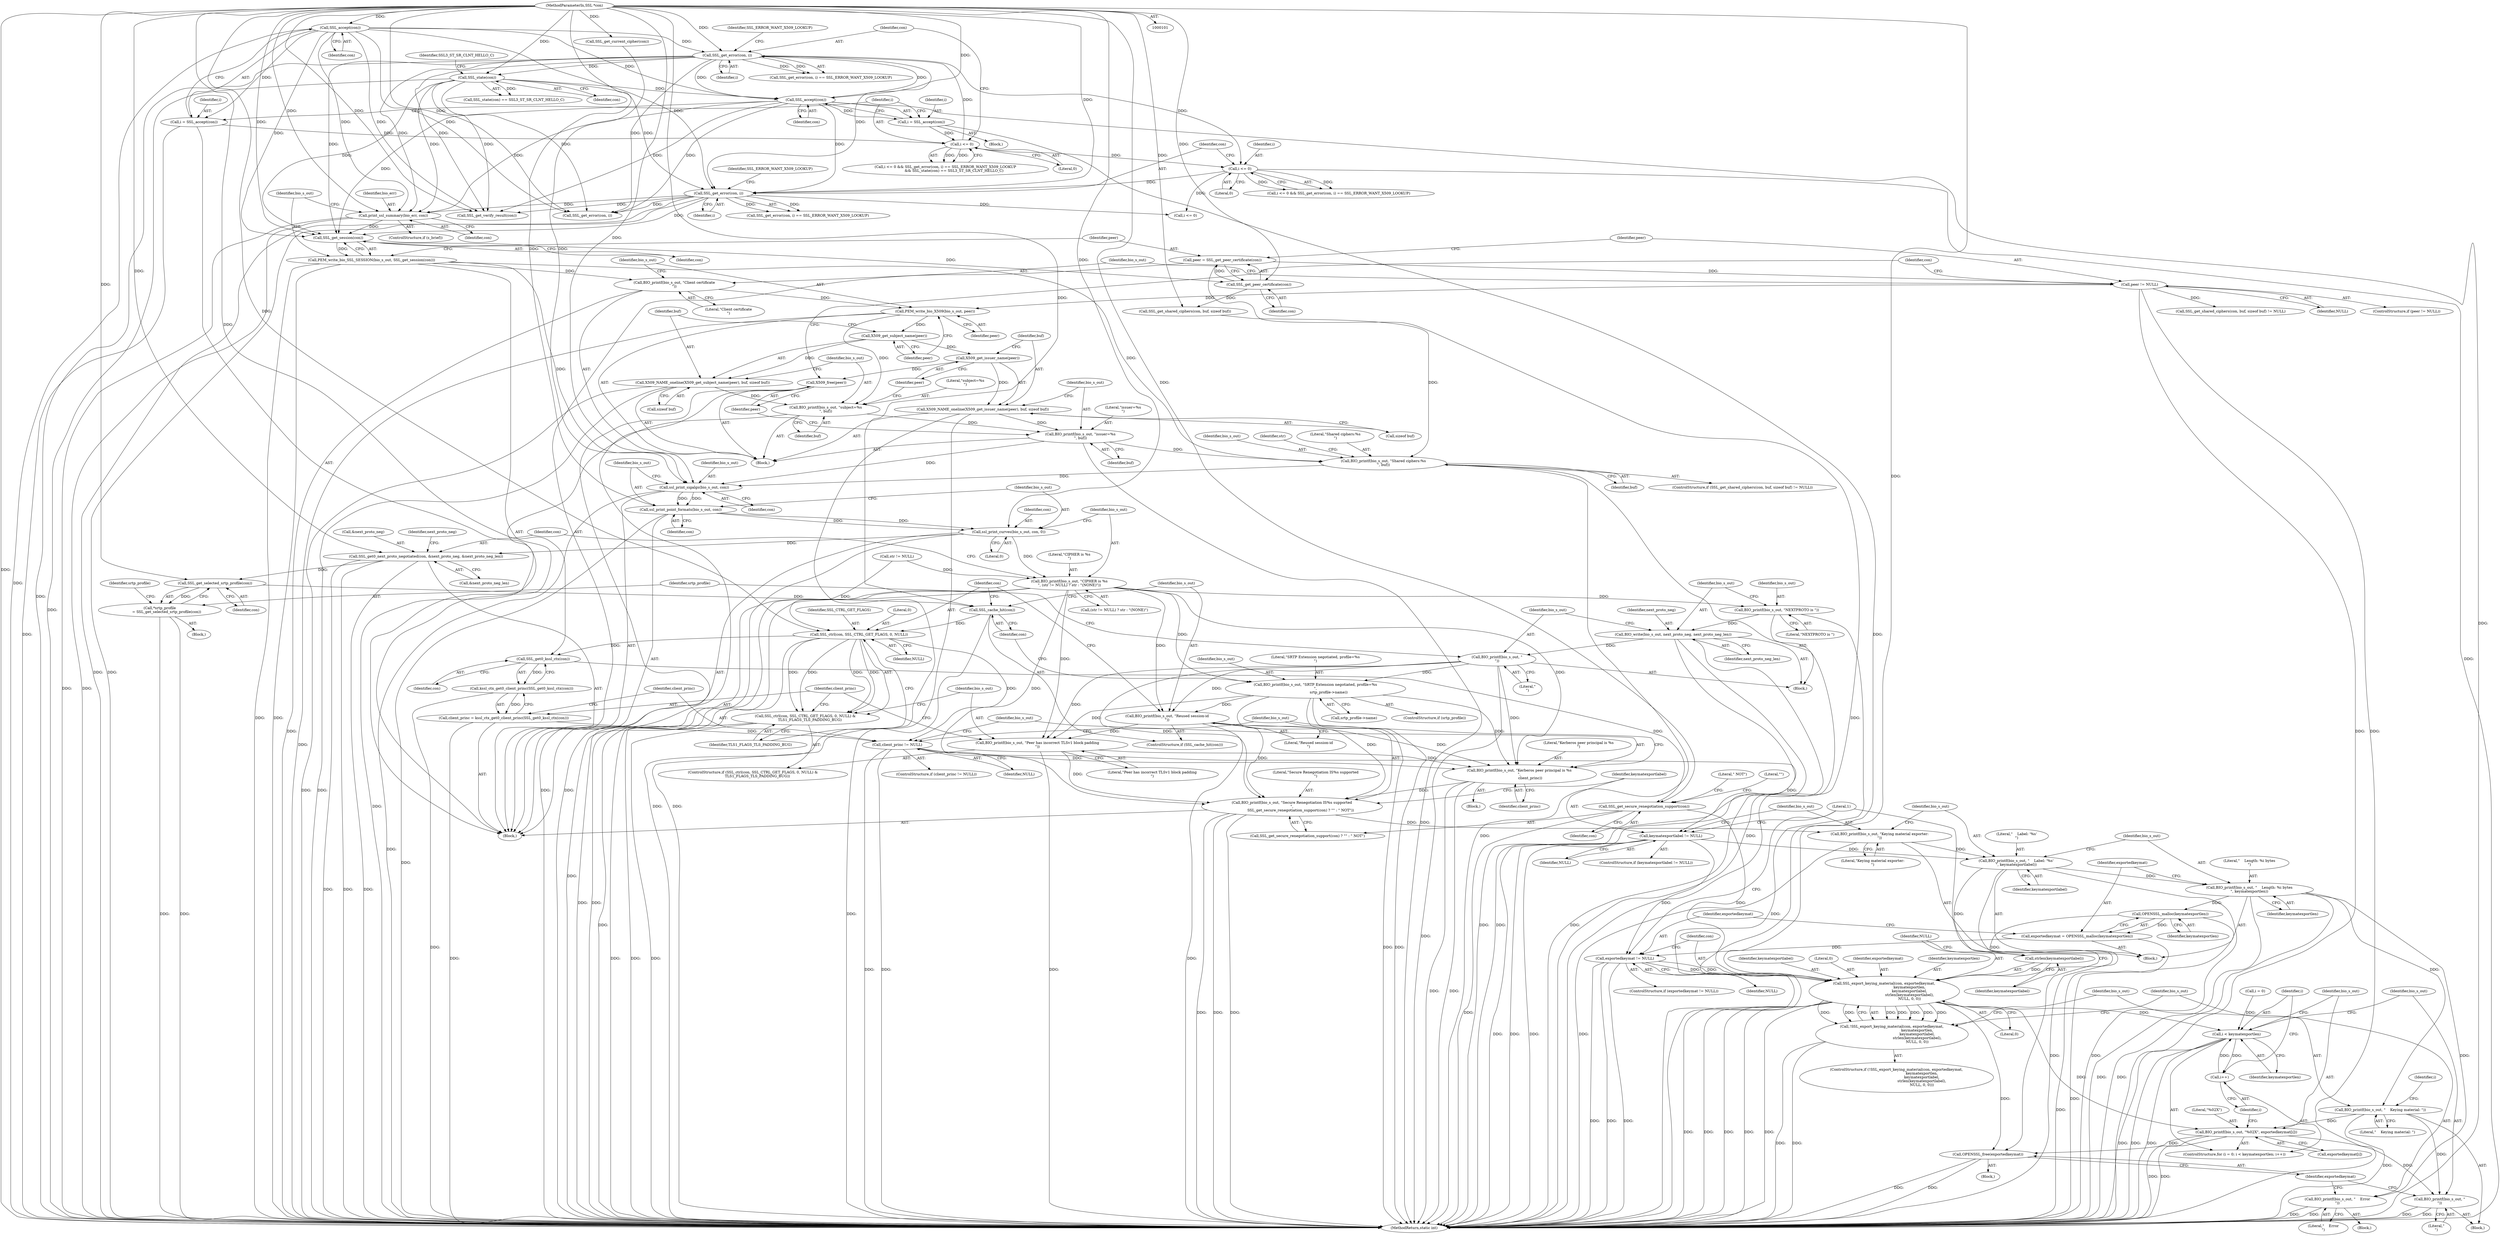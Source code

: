 digraph "0_openssl_259b664f950c2ba66fbf4b0fe5281327904ead21@API" {
"1000261" [label="(Call,PEM_write_bio_X509(bio_s_out, peer))"];
"1000258" [label="(Call,BIO_printf(bio_s_out, \"Client certificate\n\"))"];
"1000245" [label="(Call,PEM_write_bio_SSL_SESSION(bio_s_out, SSL_get_session(con)))"];
"1000247" [label="(Call,SSL_get_session(con))"];
"1000125" [label="(Call,SSL_get_error(con, i))"];
"1000139" [label="(Call,SSL_accept(con))"];
"1000115" [label="(Call,SSL_accept(con))"];
"1000102" [label="(MethodParameterIn,SSL *con)"];
"1000130" [label="(Call,SSL_state(con))"];
"1000120" [label="(Call,i <= 0)"];
"1000113" [label="(Call,i = SSL_accept(con))"];
"1000137" [label="(Call,i = SSL_accept(con))"];
"1000147" [label="(Call,SSL_get_error(con, i))"];
"1000143" [label="(Call,i <= 0)"];
"1000242" [label="(Call,print_ssl_summary(bio_err, con))"];
"1000254" [label="(Call,peer != NULL)"];
"1000249" [label="(Call,peer = SSL_get_peer_certificate(con))"];
"1000251" [label="(Call,SSL_get_peer_certificate(con))"];
"1000265" [label="(Call,X509_get_subject_name(peer))"];
"1000264" [label="(Call,X509_NAME_oneline(X509_get_subject_name(peer), buf, sizeof buf))"];
"1000270" [label="(Call,BIO_printf(bio_s_out, \"subject=%s\n\", buf))"];
"1000280" [label="(Call,BIO_printf(bio_s_out, \"issuer=%s\n\", buf))"];
"1000294" [label="(Call,BIO_printf(bio_s_out, \"Shared ciphers:%s\n\", buf))"];
"1000303" [label="(Call,ssl_print_sigalgs(bio_s_out, con))"];
"1000306" [label="(Call,ssl_print_point_formats(bio_s_out, con))"];
"1000309" [label="(Call,ssl_print_curves(bio_s_out, con, 0))"];
"1000313" [label="(Call,BIO_printf(bio_s_out, \"CIPHER is %s\n\", (str != NULL) ? str : \"(NONE)\"))"];
"1000331" [label="(Call,BIO_printf(bio_s_out, \"NEXTPROTO is \"))"];
"1000334" [label="(Call,BIO_write(bio_s_out, next_proto_neg, next_proto_neg_len))"];
"1000338" [label="(Call,BIO_printf(bio_s_out, \"\n\"))"];
"1000349" [label="(Call,BIO_printf(bio_s_out, \"SRTP Extension negotiated, profile=%s\n\",\n                       srtp_profile->name))"];
"1000358" [label="(Call,BIO_printf(bio_s_out, \"Reused session-id\n\"))"];
"1000369" [label="(Call,BIO_printf(bio_s_out, \"Peer has incorrect TLSv1 block padding\n\"))"];
"1000382" [label="(Call,BIO_printf(bio_s_out, \"Kerberos peer principal is %s\n\",\n                   client_princ))"];
"1000386" [label="(Call,BIO_printf(bio_s_out, \"Secure Renegotiation IS%s supported\n\",\n               SSL_get_secure_renegotiation_support(con) ? \"\" : \" NOT\"))"];
"1000399" [label="(Call,BIO_printf(bio_s_out, \"Keying material exporter:\n\"))"];
"1000402" [label="(Call,BIO_printf(bio_s_out, \"    Label: '%s'\n\", keymatexportlabel))"];
"1000406" [label="(Call,BIO_printf(bio_s_out, \"    Length: %i bytes\n\", keymatexportlen))"];
"1000412" [label="(Call,OPENSSL_malloc(keymatexportlen))"];
"1000410" [label="(Call,exportedkeymat = OPENSSL_malloc(keymatexportlen))"];
"1000415" [label="(Call,exportedkeymat != NULL)"];
"1000421" [label="(Call,SSL_export_keying_material(con, exportedkeymat,\n                                            keymatexportlen,\n                                            keymatexportlabel,\n                                            strlen(keymatexportlabel),\n                                            NULL, 0, 0))"];
"1000420" [label="(Call,!SSL_export_keying_material(con, exportedkeymat,\n                                            keymatexportlen,\n                                            keymatexportlabel,\n                                            strlen(keymatexportlabel),\n                                            NULL, 0, 0))"];
"1000444" [label="(Call,i < keymatexportlen)"];
"1000447" [label="(Call,i++)"];
"1000449" [label="(Call,BIO_printf(bio_s_out, \"%02X\", exportedkeymat[i]))"];
"1000455" [label="(Call,BIO_printf(bio_s_out, \"\n\"))"];
"1000458" [label="(Call,OPENSSL_free(exportedkeymat))"];
"1000432" [label="(Call,BIO_printf(bio_s_out, \"    Error\n\"))"];
"1000437" [label="(Call,BIO_printf(bio_s_out, \"    Keying material: \"))"];
"1000426" [label="(Call,strlen(keymatexportlabel))"];
"1000322" [label="(Call,SSL_get0_next_proto_negotiated(con, &next_proto_neg, &next_proto_neg_len))"];
"1000345" [label="(Call,SSL_get_selected_srtp_profile(con))"];
"1000343" [label="(Call,*srtp_profile\n            = SSL_get_selected_srtp_profile(con))"];
"1000356" [label="(Call,SSL_cache_hit(con))"];
"1000363" [label="(Call,SSL_ctrl(con, SSL_CTRL_GET_FLAGS, 0, NULL))"];
"1000362" [label="(Call,SSL_ctrl(con, SSL_CTRL_GET_FLAGS, 0, NULL) &\n        TLS1_FLAGS_TLS_PADDING_BUG)"];
"1000375" [label="(Call,SSL_get0_kssl_ctx(con))"];
"1000374" [label="(Call,kssl_ctx_get0_client_princ(SSL_get0_kssl_ctx(con)))"];
"1000372" [label="(Call,client_princ = kssl_ctx_get0_client_princ(SSL_get0_kssl_ctx(con)))"];
"1000378" [label="(Call,client_princ != NULL)"];
"1000395" [label="(Call,keymatexportlabel != NULL)"];
"1000390" [label="(Call,SSL_get_secure_renegotiation_support(con))"];
"1000275" [label="(Call,X509_get_issuer_name(peer))"];
"1000274" [label="(Call,X509_NAME_oneline(X509_get_issuer_name(peer), buf, sizeof buf))"];
"1000284" [label="(Call,X509_free(peer))"];
"1000281" [label="(Identifier,bio_s_out)"];
"1000458" [label="(Call,OPENSSL_free(exportedkeymat))"];
"1000410" [label="(Call,exportedkeymat = OPENSSL_malloc(keymatexportlen))"];
"1000273" [label="(Identifier,buf)"];
"1000312" [label="(Literal,0)"];
"1000461" [label="(Literal,1)"];
"1000240" [label="(ControlStructure,if (s_brief))"];
"1000116" [label="(Identifier,con)"];
"1000364" [label="(Identifier,con)"];
"1000421" [label="(Call,SSL_export_keying_material(con, exportedkeymat,\n                                            keymatexportlen,\n                                            keymatexportlabel,\n                                            strlen(keymatexportlabel),\n                                            NULL, 0, 0))"];
"1000393" [label="(Literal,\" NOT\")"];
"1000303" [label="(Call,ssl_print_sigalgs(bio_s_out, con))"];
"1000373" [label="(Identifier,client_princ)"];
"1000439" [label="(Literal,\"    Keying material: \")"];
"1000266" [label="(Identifier,peer)"];
"1000381" [label="(Block,)"];
"1000262" [label="(Identifier,bio_s_out)"];
"1000371" [label="(Literal,\"Peer has incorrect TLSv1 block padding\n\")"];
"1000425" [label="(Identifier,keymatexportlabel)"];
"1000347" [label="(ControlStructure,if (srtp_profile))"];
"1000310" [label="(Identifier,bio_s_out)"];
"1000125" [label="(Call,SSL_get_error(con, i))"];
"1000285" [label="(Identifier,peer)"];
"1000369" [label="(Call,BIO_printf(bio_s_out, \"Peer has incorrect TLSv1 block padding\n\"))"];
"1000446" [label="(Identifier,keymatexportlen)"];
"1000445" [label="(Identifier,i)"];
"1000426" [label="(Call,strlen(keymatexportlabel))"];
"1000257" [label="(Block,)"];
"1000341" [label="(Block,)"];
"1000432" [label="(Call,BIO_printf(bio_s_out, \"    Error\n\"))"];
"1000270" [label="(Call,BIO_printf(bio_s_out, \"subject=%s\n\", buf))"];
"1000119" [label="(Call,i <= 0 && SSL_get_error(con, i) == SSL_ERROR_WANT_X509_LOOKUP\n               && SSL_state(con) == SSL3_ST_SR_CLNT_HELLO_C)"];
"1000309" [label="(Call,ssl_print_curves(bio_s_out, con, 0))"];
"1000133" [label="(Block,)"];
"1000440" [label="(ControlStructure,for (i = 0; i < keymatexportlen; i++))"];
"1000140" [label="(Identifier,con)"];
"1000128" [label="(Identifier,SSL_ERROR_WANT_X509_LOOKUP)"];
"1000363" [label="(Call,SSL_ctrl(con, SSL_CTRL_GET_FLAGS, 0, NULL))"];
"1000350" [label="(Identifier,bio_s_out)"];
"1000287" [label="(Call,SSL_get_shared_ciphers(con, buf, sizeof buf) != NULL)"];
"1000271" [label="(Identifier,bio_s_out)"];
"1000311" [label="(Identifier,con)"];
"1000256" [label="(Identifier,NULL)"];
"1000143" [label="(Call,i <= 0)"];
"1000407" [label="(Identifier,bio_s_out)"];
"1000413" [label="(Identifier,keymatexportlen)"];
"1000250" [label="(Identifier,peer)"];
"1000406" [label="(Call,BIO_printf(bio_s_out, \"    Length: %i bytes\n\", keymatexportlen))"];
"1000431" [label="(Block,)"];
"1000280" [label="(Call,BIO_printf(bio_s_out, \"issuer=%s\n\", buf))"];
"1000352" [label="(Call,srtp_profile->name)"];
"1000391" [label="(Identifier,con)"];
"1000132" [label="(Identifier,SSL3_ST_SR_CLNT_HELLO_C)"];
"1000356" [label="(Call,SSL_cache_hit(con))"];
"1000304" [label="(Identifier,bio_s_out)"];
"1000314" [label="(Identifier,bio_s_out)"];
"1000355" [label="(ControlStructure,if (SSL_cache_hit(con)))"];
"1000374" [label="(Call,kssl_ctx_get0_client_princ(SSL_get0_kssl_ctx(con)))"];
"1000131" [label="(Identifier,con)"];
"1000372" [label="(Call,client_princ = kssl_ctx_get0_client_princ(SSL_get0_kssl_ctx(con)))"];
"1000258" [label="(Call,BIO_printf(bio_s_out, \"Client certificate\n\"))"];
"1000390" [label="(Call,SSL_get_secure_renegotiation_support(con))"];
"1000375" [label="(Call,SSL_get0_kssl_ctx(con))"];
"1000368" [label="(Identifier,TLS1_FLAGS_TLS_PADDING_BUG)"];
"1000448" [label="(Identifier,i)"];
"1000412" [label="(Call,OPENSSL_malloc(keymatexportlen))"];
"1000282" [label="(Literal,\"issuer=%s\n\")"];
"1000457" [label="(Literal,\"\n\")"];
"1000127" [label="(Identifier,i)"];
"1000263" [label="(Identifier,peer)"];
"1000331" [label="(Call,BIO_printf(bio_s_out, \"NEXTPROTO is \"))"];
"1000323" [label="(Identifier,con)"];
"1000415" [label="(Call,exportedkeymat != NULL)"];
"1000377" [label="(ControlStructure,if (client_princ != NULL))"];
"1000121" [label="(Identifier,i)"];
"1000388" [label="(Literal,\"Secure Renegotiation IS%s supported\n\")"];
"1000255" [label="(Identifier,peer)"];
"1000335" [label="(Identifier,bio_s_out)"];
"1000404" [label="(Literal,\"    Label: '%s'\n\")"];
"1000333" [label="(Literal,\"NEXTPROTO is \")"];
"1000459" [label="(Identifier,exportedkeymat)"];
"1000359" [label="(Identifier,bio_s_out)"];
"1000286" [label="(ControlStructure,if (SSL_get_shared_ciphers(con, buf, sizeof buf) != NULL))"];
"1000419" [label="(ControlStructure,if (!SSL_export_keying_material(con, exportedkeymat,\n                                            keymatexportlen,\n                                            keymatexportlabel,\n                                            strlen(keymatexportlabel),\n                                            NULL, 0, 0)))"];
"1000382" [label="(Call,BIO_printf(bio_s_out, \"Kerberos peer principal is %s\n\",\n                   client_princ))"];
"1000450" [label="(Identifier,bio_s_out)"];
"1000343" [label="(Call,*srtp_profile\n            = SSL_get_selected_srtp_profile(con))"];
"1000246" [label="(Identifier,bio_s_out)"];
"1000113" [label="(Call,i = SSL_accept(con))"];
"1000316" [label="(Call,(str != NULL) ? str : \"(NONE)\")"];
"1000324" [label="(Call,&next_proto_neg)"];
"1000289" [label="(Identifier,con)"];
"1000384" [label="(Literal,\"Kerberos peer principal is %s\n\")"];
"1000387" [label="(Identifier,bio_s_out)"];
"1000348" [label="(Identifier,srtp_profile)"];
"1000380" [label="(Identifier,NULL)"];
"1000397" [label="(Identifier,NULL)"];
"1000322" [label="(Call,SSL_get0_next_proto_negotiated(con, &next_proto_neg, &next_proto_neg_len))"];
"1000249" [label="(Call,peer = SSL_get_peer_certificate(con))"];
"1000137" [label="(Call,i = SSL_accept(con))"];
"1000274" [label="(Call,X509_NAME_oneline(X509_get_issuer_name(peer), buf, sizeof buf))"];
"1000370" [label="(Identifier,bio_s_out)"];
"1000276" [label="(Identifier,peer)"];
"1000429" [label="(Literal,0)"];
"1000294" [label="(Call,BIO_printf(bio_s_out, \"Shared ciphers:%s\n\", buf))"];
"1000277" [label="(Identifier,buf)"];
"1000308" [label="(Identifier,con)"];
"1000267" [label="(Identifier,buf)"];
"1000361" [label="(ControlStructure,if (SSL_ctrl(con, SSL_CTRL_GET_FLAGS, 0, NULL) &\n        TLS1_FLAGS_TLS_PADDING_BUG))"];
"1000395" [label="(Call,keymatexportlabel != NULL)"];
"1000366" [label="(Literal,0)"];
"1000417" [label="(Identifier,NULL)"];
"1000455" [label="(Call,BIO_printf(bio_s_out, \"\n\"))"];
"1000394" [label="(ControlStructure,if (keymatexportlabel != NULL))"];
"1000243" [label="(Identifier,bio_err)"];
"1000288" [label="(Call,SSL_get_shared_ciphers(con, buf, sizeof buf))"];
"1000437" [label="(Call,BIO_printf(bio_s_out, \"    Keying material: \"))"];
"1000147" [label="(Call,SSL_get_error(con, i))"];
"1000317" [label="(Call,str != NULL)"];
"1000284" [label="(Call,X509_free(peer))"];
"1000149" [label="(Identifier,i)"];
"1000242" [label="(Call,print_ssl_summary(bio_err, con))"];
"1000399" [label="(Call,BIO_printf(bio_s_out, \"Keying material exporter:\n\"))"];
"1000244" [label="(Identifier,con)"];
"1000306" [label="(Call,ssl_print_point_formats(bio_s_out, con))"];
"1000401" [label="(Literal,\"Keying material exporter:\n\")"];
"1000402" [label="(Call,BIO_printf(bio_s_out, \"    Label: '%s'\n\", keymatexportlabel))"];
"1000430" [label="(Literal,0)"];
"1000349" [label="(Call,BIO_printf(bio_s_out, \"SRTP Extension negotiated, profile=%s\n\",\n                       srtp_profile->name))"];
"1000452" [label="(Call,exportedkeymat[i])"];
"1000423" [label="(Identifier,exportedkeymat)"];
"1000411" [label="(Identifier,exportedkeymat)"];
"1000444" [label="(Call,i < keymatexportlen)"];
"1000248" [label="(Identifier,con)"];
"1000254" [label="(Call,peer != NULL)"];
"1000398" [label="(Block,)"];
"1000301" [label="(Call,SSL_get_current_cipher(con))"];
"1000400" [label="(Identifier,bio_s_out)"];
"1000144" [label="(Identifier,i)"];
"1000129" [label="(Call,SSL_state(con) == SSL3_ST_SR_CLNT_HELLO_C)"];
"1000449" [label="(Call,BIO_printf(bio_s_out, \"%02X\", exportedkeymat[i]))"];
"1000114" [label="(Identifier,i)"];
"1000416" [label="(Identifier,exportedkeymat)"];
"1000346" [label="(Identifier,con)"];
"1000124" [label="(Call,SSL_get_error(con, i) == SSL_ERROR_WANT_X509_LOOKUP)"];
"1000138" [label="(Identifier,i)"];
"1000272" [label="(Literal,\"subject=%s\n\")"];
"1000142" [label="(Call,i <= 0 && SSL_get_error(con, i) == SSL_ERROR_WANT_X509_LOOKUP)"];
"1000261" [label="(Call,PEM_write_bio_X509(bio_s_out, peer))"];
"1000340" [label="(Literal,\"\n\")"];
"1000295" [label="(Identifier,bio_s_out)"];
"1000379" [label="(Identifier,client_princ)"];
"1000329" [label="(Identifier,next_proto_neg)"];
"1000251" [label="(Call,SSL_get_peer_certificate(con))"];
"1000451" [label="(Literal,\"%02X\")"];
"1000360" [label="(Literal,\"Reused session-id\n\")"];
"1000115" [label="(Call,SSL_accept(con))"];
"1000447" [label="(Call,i++)"];
"1000330" [label="(Block,)"];
"1000408" [label="(Literal,\"    Length: %i bytes\n\")"];
"1000299" [label="(Identifier,str)"];
"1000283" [label="(Identifier,buf)"];
"1000264" [label="(Call,X509_NAME_oneline(X509_get_subject_name(peer), buf, sizeof buf))"];
"1000278" [label="(Call,sizeof buf)"];
"1000120" [label="(Call,i <= 0)"];
"1000396" [label="(Identifier,keymatexportlabel)"];
"1000139" [label="(Call,SSL_accept(con))"];
"1000122" [label="(Literal,0)"];
"1000150" [label="(Identifier,SSL_ERROR_WANT_X509_LOOKUP)"];
"1000253" [label="(ControlStructure,if (peer != NULL))"];
"1000305" [label="(Identifier,con)"];
"1000365" [label="(Identifier,SSL_CTRL_GET_FLAGS)"];
"1000268" [label="(Call,sizeof buf)"];
"1000145" [label="(Literal,0)"];
"1000296" [label="(Literal,\"Shared ciphers:%s\n\")"];
"1000265" [label="(Call,X509_get_subject_name(peer))"];
"1000307" [label="(Identifier,bio_s_out)"];
"1000357" [label="(Identifier,con)"];
"1000245" [label="(Call,PEM_write_bio_SSL_SESSION(bio_s_out, SSL_get_session(con)))"];
"1000103" [label="(Block,)"];
"1000433" [label="(Identifier,bio_s_out)"];
"1000313" [label="(Call,BIO_printf(bio_s_out, \"CIPHER is %s\n\", (str != NULL) ? str : \"(NONE)\"))"];
"1000383" [label="(Identifier,bio_s_out)"];
"1000442" [label="(Identifier,i)"];
"1000358" [label="(Call,BIO_printf(bio_s_out, \"Reused session-id\n\"))"];
"1000414" [label="(ControlStructure,if (exportedkeymat != NULL))"];
"1000337" [label="(Identifier,next_proto_neg_len)"];
"1000334" [label="(Call,BIO_write(bio_s_out, next_proto_neg, next_proto_neg_len))"];
"1000326" [label="(Call,&next_proto_neg_len)"];
"1000438" [label="(Identifier,bio_s_out)"];
"1000441" [label="(Call,i = 0)"];
"1000385" [label="(Identifier,client_princ)"];
"1000252" [label="(Identifier,con)"];
"1000148" [label="(Identifier,con)"];
"1000422" [label="(Identifier,con)"];
"1000126" [label="(Identifier,con)"];
"1000378" [label="(Call,client_princ != NULL)"];
"1000367" [label="(Identifier,NULL)"];
"1000427" [label="(Identifier,keymatexportlabel)"];
"1000345" [label="(Call,SSL_get_selected_srtp_profile(con))"];
"1000434" [label="(Literal,\"    Error\n\")"];
"1000344" [label="(Identifier,srtp_profile)"];
"1000403" [label="(Identifier,bio_s_out)"];
"1000420" [label="(Call,!SSL_export_keying_material(con, exportedkeymat,\n                                            keymatexportlen,\n                                            keymatexportlabel,\n                                            strlen(keymatexportlabel),\n                                            NULL, 0, 0))"];
"1000315" [label="(Literal,\"CIPHER is %s\n\")"];
"1000456" [label="(Identifier,bio_s_out)"];
"1000102" [label="(MethodParameterIn,SSL *con)"];
"1000336" [label="(Identifier,next_proto_neg)"];
"1000418" [label="(Block,)"];
"1000462" [label="(MethodReturn,static int)"];
"1000409" [label="(Identifier,keymatexportlen)"];
"1000275" [label="(Call,X509_get_issuer_name(peer))"];
"1000405" [label="(Identifier,keymatexportlabel)"];
"1000247" [label="(Call,SSL_get_session(con))"];
"1000259" [label="(Identifier,bio_s_out)"];
"1000386" [label="(Call,BIO_printf(bio_s_out, \"Secure Renegotiation IS%s supported\n\",\n               SSL_get_secure_renegotiation_support(con) ? \"\" : \" NOT\"))"];
"1000362" [label="(Call,SSL_ctrl(con, SSL_CTRL_GET_FLAGS, 0, NULL) &\n        TLS1_FLAGS_TLS_PADDING_BUG)"];
"1000428" [label="(Identifier,NULL)"];
"1000224" [label="(Call,SSL_get_verify_result(con))"];
"1000332" [label="(Identifier,bio_s_out)"];
"1000392" [label="(Literal,\"\")"];
"1000297" [label="(Identifier,buf)"];
"1000179" [label="(Call,SSL_get_error(con, i))"];
"1000436" [label="(Block,)"];
"1000424" [label="(Identifier,keymatexportlen)"];
"1000339" [label="(Identifier,bio_s_out)"];
"1000130" [label="(Call,SSL_state(con))"];
"1000175" [label="(Call,i <= 0)"];
"1000146" [label="(Call,SSL_get_error(con, i) == SSL_ERROR_WANT_X509_LOOKUP)"];
"1000338" [label="(Call,BIO_printf(bio_s_out, \"\n\"))"];
"1000260" [label="(Literal,\"Client certificate\n\")"];
"1000389" [label="(Call,SSL_get_secure_renegotiation_support(con) ? \"\" : \" NOT\")"];
"1000376" [label="(Identifier,con)"];
"1000351" [label="(Literal,\"SRTP Extension negotiated, profile=%s\n\")"];
"1000261" -> "1000257"  [label="AST: "];
"1000261" -> "1000263"  [label="CFG: "];
"1000262" -> "1000261"  [label="AST: "];
"1000263" -> "1000261"  [label="AST: "];
"1000266" -> "1000261"  [label="CFG: "];
"1000261" -> "1000462"  [label="DDG: "];
"1000258" -> "1000261"  [label="DDG: "];
"1000254" -> "1000261"  [label="DDG: "];
"1000261" -> "1000265"  [label="DDG: "];
"1000261" -> "1000270"  [label="DDG: "];
"1000258" -> "1000257"  [label="AST: "];
"1000258" -> "1000260"  [label="CFG: "];
"1000259" -> "1000258"  [label="AST: "];
"1000260" -> "1000258"  [label="AST: "];
"1000262" -> "1000258"  [label="CFG: "];
"1000258" -> "1000462"  [label="DDG: "];
"1000245" -> "1000258"  [label="DDG: "];
"1000245" -> "1000103"  [label="AST: "];
"1000245" -> "1000247"  [label="CFG: "];
"1000246" -> "1000245"  [label="AST: "];
"1000247" -> "1000245"  [label="AST: "];
"1000250" -> "1000245"  [label="CFG: "];
"1000245" -> "1000462"  [label="DDG: "];
"1000245" -> "1000462"  [label="DDG: "];
"1000247" -> "1000245"  [label="DDG: "];
"1000245" -> "1000294"  [label="DDG: "];
"1000245" -> "1000303"  [label="DDG: "];
"1000247" -> "1000248"  [label="CFG: "];
"1000248" -> "1000247"  [label="AST: "];
"1000125" -> "1000247"  [label="DDG: "];
"1000139" -> "1000247"  [label="DDG: "];
"1000147" -> "1000247"  [label="DDG: "];
"1000242" -> "1000247"  [label="DDG: "];
"1000115" -> "1000247"  [label="DDG: "];
"1000130" -> "1000247"  [label="DDG: "];
"1000102" -> "1000247"  [label="DDG: "];
"1000247" -> "1000251"  [label="DDG: "];
"1000125" -> "1000124"  [label="AST: "];
"1000125" -> "1000127"  [label="CFG: "];
"1000126" -> "1000125"  [label="AST: "];
"1000127" -> "1000125"  [label="AST: "];
"1000128" -> "1000125"  [label="CFG: "];
"1000125" -> "1000462"  [label="DDG: "];
"1000125" -> "1000124"  [label="DDG: "];
"1000125" -> "1000124"  [label="DDG: "];
"1000139" -> "1000125"  [label="DDG: "];
"1000115" -> "1000125"  [label="DDG: "];
"1000102" -> "1000125"  [label="DDG: "];
"1000120" -> "1000125"  [label="DDG: "];
"1000125" -> "1000130"  [label="DDG: "];
"1000125" -> "1000139"  [label="DDG: "];
"1000125" -> "1000143"  [label="DDG: "];
"1000125" -> "1000147"  [label="DDG: "];
"1000125" -> "1000179"  [label="DDG: "];
"1000125" -> "1000224"  [label="DDG: "];
"1000125" -> "1000242"  [label="DDG: "];
"1000139" -> "1000137"  [label="AST: "];
"1000139" -> "1000140"  [label="CFG: "];
"1000140" -> "1000139"  [label="AST: "];
"1000137" -> "1000139"  [label="CFG: "];
"1000139" -> "1000462"  [label="DDG: "];
"1000139" -> "1000137"  [label="DDG: "];
"1000115" -> "1000139"  [label="DDG: "];
"1000130" -> "1000139"  [label="DDG: "];
"1000102" -> "1000139"  [label="DDG: "];
"1000139" -> "1000147"  [label="DDG: "];
"1000139" -> "1000179"  [label="DDG: "];
"1000139" -> "1000224"  [label="DDG: "];
"1000139" -> "1000242"  [label="DDG: "];
"1000115" -> "1000113"  [label="AST: "];
"1000115" -> "1000116"  [label="CFG: "];
"1000116" -> "1000115"  [label="AST: "];
"1000113" -> "1000115"  [label="CFG: "];
"1000115" -> "1000462"  [label="DDG: "];
"1000115" -> "1000113"  [label="DDG: "];
"1000102" -> "1000115"  [label="DDG: "];
"1000115" -> "1000147"  [label="DDG: "];
"1000115" -> "1000179"  [label="DDG: "];
"1000115" -> "1000224"  [label="DDG: "];
"1000115" -> "1000242"  [label="DDG: "];
"1000102" -> "1000101"  [label="AST: "];
"1000102" -> "1000462"  [label="DDG: "];
"1000102" -> "1000130"  [label="DDG: "];
"1000102" -> "1000147"  [label="DDG: "];
"1000102" -> "1000179"  [label="DDG: "];
"1000102" -> "1000224"  [label="DDG: "];
"1000102" -> "1000242"  [label="DDG: "];
"1000102" -> "1000251"  [label="DDG: "];
"1000102" -> "1000288"  [label="DDG: "];
"1000102" -> "1000301"  [label="DDG: "];
"1000102" -> "1000303"  [label="DDG: "];
"1000102" -> "1000306"  [label="DDG: "];
"1000102" -> "1000309"  [label="DDG: "];
"1000102" -> "1000322"  [label="DDG: "];
"1000102" -> "1000345"  [label="DDG: "];
"1000102" -> "1000356"  [label="DDG: "];
"1000102" -> "1000363"  [label="DDG: "];
"1000102" -> "1000375"  [label="DDG: "];
"1000102" -> "1000390"  [label="DDG: "];
"1000102" -> "1000421"  [label="DDG: "];
"1000130" -> "1000129"  [label="AST: "];
"1000130" -> "1000131"  [label="CFG: "];
"1000131" -> "1000130"  [label="AST: "];
"1000132" -> "1000130"  [label="CFG: "];
"1000130" -> "1000462"  [label="DDG: "];
"1000130" -> "1000129"  [label="DDG: "];
"1000130" -> "1000147"  [label="DDG: "];
"1000130" -> "1000179"  [label="DDG: "];
"1000130" -> "1000224"  [label="DDG: "];
"1000130" -> "1000242"  [label="DDG: "];
"1000120" -> "1000119"  [label="AST: "];
"1000120" -> "1000122"  [label="CFG: "];
"1000121" -> "1000120"  [label="AST: "];
"1000122" -> "1000120"  [label="AST: "];
"1000126" -> "1000120"  [label="CFG: "];
"1000119" -> "1000120"  [label="CFG: "];
"1000120" -> "1000119"  [label="DDG: "];
"1000120" -> "1000119"  [label="DDG: "];
"1000113" -> "1000120"  [label="DDG: "];
"1000137" -> "1000120"  [label="DDG: "];
"1000120" -> "1000143"  [label="DDG: "];
"1000113" -> "1000103"  [label="AST: "];
"1000114" -> "1000113"  [label="AST: "];
"1000121" -> "1000113"  [label="CFG: "];
"1000113" -> "1000462"  [label="DDG: "];
"1000137" -> "1000133"  [label="AST: "];
"1000138" -> "1000137"  [label="AST: "];
"1000121" -> "1000137"  [label="CFG: "];
"1000137" -> "1000462"  [label="DDG: "];
"1000147" -> "1000146"  [label="AST: "];
"1000147" -> "1000149"  [label="CFG: "];
"1000148" -> "1000147"  [label="AST: "];
"1000149" -> "1000147"  [label="AST: "];
"1000150" -> "1000147"  [label="CFG: "];
"1000147" -> "1000462"  [label="DDG: "];
"1000147" -> "1000462"  [label="DDG: "];
"1000147" -> "1000146"  [label="DDG: "];
"1000147" -> "1000146"  [label="DDG: "];
"1000143" -> "1000147"  [label="DDG: "];
"1000147" -> "1000175"  [label="DDG: "];
"1000147" -> "1000179"  [label="DDG: "];
"1000147" -> "1000224"  [label="DDG: "];
"1000147" -> "1000242"  [label="DDG: "];
"1000143" -> "1000142"  [label="AST: "];
"1000143" -> "1000145"  [label="CFG: "];
"1000144" -> "1000143"  [label="AST: "];
"1000145" -> "1000143"  [label="AST: "];
"1000148" -> "1000143"  [label="CFG: "];
"1000142" -> "1000143"  [label="CFG: "];
"1000143" -> "1000462"  [label="DDG: "];
"1000143" -> "1000142"  [label="DDG: "];
"1000143" -> "1000142"  [label="DDG: "];
"1000143" -> "1000175"  [label="DDG: "];
"1000242" -> "1000240"  [label="AST: "];
"1000242" -> "1000244"  [label="CFG: "];
"1000243" -> "1000242"  [label="AST: "];
"1000244" -> "1000242"  [label="AST: "];
"1000246" -> "1000242"  [label="CFG: "];
"1000242" -> "1000462"  [label="DDG: "];
"1000242" -> "1000462"  [label="DDG: "];
"1000254" -> "1000253"  [label="AST: "];
"1000254" -> "1000256"  [label="CFG: "];
"1000255" -> "1000254"  [label="AST: "];
"1000256" -> "1000254"  [label="AST: "];
"1000259" -> "1000254"  [label="CFG: "];
"1000289" -> "1000254"  [label="CFG: "];
"1000254" -> "1000462"  [label="DDG: "];
"1000254" -> "1000462"  [label="DDG: "];
"1000249" -> "1000254"  [label="DDG: "];
"1000254" -> "1000287"  [label="DDG: "];
"1000249" -> "1000103"  [label="AST: "];
"1000249" -> "1000251"  [label="CFG: "];
"1000250" -> "1000249"  [label="AST: "];
"1000251" -> "1000249"  [label="AST: "];
"1000255" -> "1000249"  [label="CFG: "];
"1000249" -> "1000462"  [label="DDG: "];
"1000251" -> "1000249"  [label="DDG: "];
"1000251" -> "1000252"  [label="CFG: "];
"1000252" -> "1000251"  [label="AST: "];
"1000251" -> "1000288"  [label="DDG: "];
"1000265" -> "1000264"  [label="AST: "];
"1000265" -> "1000266"  [label="CFG: "];
"1000266" -> "1000265"  [label="AST: "];
"1000267" -> "1000265"  [label="CFG: "];
"1000265" -> "1000264"  [label="DDG: "];
"1000265" -> "1000275"  [label="DDG: "];
"1000264" -> "1000257"  [label="AST: "];
"1000264" -> "1000268"  [label="CFG: "];
"1000267" -> "1000264"  [label="AST: "];
"1000268" -> "1000264"  [label="AST: "];
"1000271" -> "1000264"  [label="CFG: "];
"1000264" -> "1000462"  [label="DDG: "];
"1000264" -> "1000462"  [label="DDG: "];
"1000264" -> "1000270"  [label="DDG: "];
"1000270" -> "1000257"  [label="AST: "];
"1000270" -> "1000273"  [label="CFG: "];
"1000271" -> "1000270"  [label="AST: "];
"1000272" -> "1000270"  [label="AST: "];
"1000273" -> "1000270"  [label="AST: "];
"1000276" -> "1000270"  [label="CFG: "];
"1000270" -> "1000462"  [label="DDG: "];
"1000270" -> "1000280"  [label="DDG: "];
"1000280" -> "1000257"  [label="AST: "];
"1000280" -> "1000283"  [label="CFG: "];
"1000281" -> "1000280"  [label="AST: "];
"1000282" -> "1000280"  [label="AST: "];
"1000283" -> "1000280"  [label="AST: "];
"1000285" -> "1000280"  [label="CFG: "];
"1000280" -> "1000462"  [label="DDG: "];
"1000274" -> "1000280"  [label="DDG: "];
"1000280" -> "1000294"  [label="DDG: "];
"1000280" -> "1000303"  [label="DDG: "];
"1000294" -> "1000286"  [label="AST: "];
"1000294" -> "1000297"  [label="CFG: "];
"1000295" -> "1000294"  [label="AST: "];
"1000296" -> "1000294"  [label="AST: "];
"1000297" -> "1000294"  [label="AST: "];
"1000299" -> "1000294"  [label="CFG: "];
"1000294" -> "1000462"  [label="DDG: "];
"1000294" -> "1000462"  [label="DDG: "];
"1000288" -> "1000294"  [label="DDG: "];
"1000294" -> "1000303"  [label="DDG: "];
"1000303" -> "1000103"  [label="AST: "];
"1000303" -> "1000305"  [label="CFG: "];
"1000304" -> "1000303"  [label="AST: "];
"1000305" -> "1000303"  [label="AST: "];
"1000307" -> "1000303"  [label="CFG: "];
"1000303" -> "1000462"  [label="DDG: "];
"1000301" -> "1000303"  [label="DDG: "];
"1000303" -> "1000306"  [label="DDG: "];
"1000303" -> "1000306"  [label="DDG: "];
"1000306" -> "1000103"  [label="AST: "];
"1000306" -> "1000308"  [label="CFG: "];
"1000307" -> "1000306"  [label="AST: "];
"1000308" -> "1000306"  [label="AST: "];
"1000310" -> "1000306"  [label="CFG: "];
"1000306" -> "1000462"  [label="DDG: "];
"1000306" -> "1000309"  [label="DDG: "];
"1000306" -> "1000309"  [label="DDG: "];
"1000309" -> "1000103"  [label="AST: "];
"1000309" -> "1000312"  [label="CFG: "];
"1000310" -> "1000309"  [label="AST: "];
"1000311" -> "1000309"  [label="AST: "];
"1000312" -> "1000309"  [label="AST: "];
"1000314" -> "1000309"  [label="CFG: "];
"1000309" -> "1000462"  [label="DDG: "];
"1000309" -> "1000313"  [label="DDG: "];
"1000309" -> "1000322"  [label="DDG: "];
"1000313" -> "1000103"  [label="AST: "];
"1000313" -> "1000316"  [label="CFG: "];
"1000314" -> "1000313"  [label="AST: "];
"1000315" -> "1000313"  [label="AST: "];
"1000316" -> "1000313"  [label="AST: "];
"1000323" -> "1000313"  [label="CFG: "];
"1000313" -> "1000462"  [label="DDG: "];
"1000313" -> "1000462"  [label="DDG: "];
"1000317" -> "1000313"  [label="DDG: "];
"1000313" -> "1000331"  [label="DDG: "];
"1000313" -> "1000349"  [label="DDG: "];
"1000313" -> "1000358"  [label="DDG: "];
"1000313" -> "1000369"  [label="DDG: "];
"1000313" -> "1000382"  [label="DDG: "];
"1000313" -> "1000386"  [label="DDG: "];
"1000331" -> "1000330"  [label="AST: "];
"1000331" -> "1000333"  [label="CFG: "];
"1000332" -> "1000331"  [label="AST: "];
"1000333" -> "1000331"  [label="AST: "];
"1000335" -> "1000331"  [label="CFG: "];
"1000331" -> "1000462"  [label="DDG: "];
"1000331" -> "1000334"  [label="DDG: "];
"1000334" -> "1000330"  [label="AST: "];
"1000334" -> "1000337"  [label="CFG: "];
"1000335" -> "1000334"  [label="AST: "];
"1000336" -> "1000334"  [label="AST: "];
"1000337" -> "1000334"  [label="AST: "];
"1000339" -> "1000334"  [label="CFG: "];
"1000334" -> "1000462"  [label="DDG: "];
"1000334" -> "1000462"  [label="DDG: "];
"1000334" -> "1000462"  [label="DDG: "];
"1000334" -> "1000338"  [label="DDG: "];
"1000338" -> "1000330"  [label="AST: "];
"1000338" -> "1000340"  [label="CFG: "];
"1000339" -> "1000338"  [label="AST: "];
"1000340" -> "1000338"  [label="AST: "];
"1000344" -> "1000338"  [label="CFG: "];
"1000338" -> "1000462"  [label="DDG: "];
"1000338" -> "1000349"  [label="DDG: "];
"1000338" -> "1000358"  [label="DDG: "];
"1000338" -> "1000369"  [label="DDG: "];
"1000338" -> "1000382"  [label="DDG: "];
"1000338" -> "1000386"  [label="DDG: "];
"1000349" -> "1000347"  [label="AST: "];
"1000349" -> "1000352"  [label="CFG: "];
"1000350" -> "1000349"  [label="AST: "];
"1000351" -> "1000349"  [label="AST: "];
"1000352" -> "1000349"  [label="AST: "];
"1000357" -> "1000349"  [label="CFG: "];
"1000349" -> "1000462"  [label="DDG: "];
"1000349" -> "1000462"  [label="DDG: "];
"1000349" -> "1000358"  [label="DDG: "];
"1000349" -> "1000369"  [label="DDG: "];
"1000349" -> "1000382"  [label="DDG: "];
"1000349" -> "1000386"  [label="DDG: "];
"1000358" -> "1000355"  [label="AST: "];
"1000358" -> "1000360"  [label="CFG: "];
"1000359" -> "1000358"  [label="AST: "];
"1000360" -> "1000358"  [label="AST: "];
"1000364" -> "1000358"  [label="CFG: "];
"1000358" -> "1000462"  [label="DDG: "];
"1000358" -> "1000369"  [label="DDG: "];
"1000358" -> "1000382"  [label="DDG: "];
"1000358" -> "1000386"  [label="DDG: "];
"1000369" -> "1000361"  [label="AST: "];
"1000369" -> "1000371"  [label="CFG: "];
"1000370" -> "1000369"  [label="AST: "];
"1000371" -> "1000369"  [label="AST: "];
"1000373" -> "1000369"  [label="CFG: "];
"1000369" -> "1000462"  [label="DDG: "];
"1000369" -> "1000382"  [label="DDG: "];
"1000369" -> "1000386"  [label="DDG: "];
"1000382" -> "1000381"  [label="AST: "];
"1000382" -> "1000385"  [label="CFG: "];
"1000383" -> "1000382"  [label="AST: "];
"1000384" -> "1000382"  [label="AST: "];
"1000385" -> "1000382"  [label="AST: "];
"1000387" -> "1000382"  [label="CFG: "];
"1000382" -> "1000462"  [label="DDG: "];
"1000382" -> "1000462"  [label="DDG: "];
"1000378" -> "1000382"  [label="DDG: "];
"1000382" -> "1000386"  [label="DDG: "];
"1000386" -> "1000103"  [label="AST: "];
"1000386" -> "1000389"  [label="CFG: "];
"1000387" -> "1000386"  [label="AST: "];
"1000388" -> "1000386"  [label="AST: "];
"1000389" -> "1000386"  [label="AST: "];
"1000396" -> "1000386"  [label="CFG: "];
"1000386" -> "1000462"  [label="DDG: "];
"1000386" -> "1000462"  [label="DDG: "];
"1000386" -> "1000462"  [label="DDG: "];
"1000386" -> "1000399"  [label="DDG: "];
"1000399" -> "1000398"  [label="AST: "];
"1000399" -> "1000401"  [label="CFG: "];
"1000400" -> "1000399"  [label="AST: "];
"1000401" -> "1000399"  [label="AST: "];
"1000403" -> "1000399"  [label="CFG: "];
"1000399" -> "1000462"  [label="DDG: "];
"1000399" -> "1000402"  [label="DDG: "];
"1000402" -> "1000398"  [label="AST: "];
"1000402" -> "1000405"  [label="CFG: "];
"1000403" -> "1000402"  [label="AST: "];
"1000404" -> "1000402"  [label="AST: "];
"1000405" -> "1000402"  [label="AST: "];
"1000407" -> "1000402"  [label="CFG: "];
"1000402" -> "1000462"  [label="DDG: "];
"1000402" -> "1000462"  [label="DDG: "];
"1000395" -> "1000402"  [label="DDG: "];
"1000402" -> "1000406"  [label="DDG: "];
"1000402" -> "1000426"  [label="DDG: "];
"1000406" -> "1000398"  [label="AST: "];
"1000406" -> "1000409"  [label="CFG: "];
"1000407" -> "1000406"  [label="AST: "];
"1000408" -> "1000406"  [label="AST: "];
"1000409" -> "1000406"  [label="AST: "];
"1000411" -> "1000406"  [label="CFG: "];
"1000406" -> "1000462"  [label="DDG: "];
"1000406" -> "1000462"  [label="DDG: "];
"1000406" -> "1000412"  [label="DDG: "];
"1000406" -> "1000432"  [label="DDG: "];
"1000406" -> "1000437"  [label="DDG: "];
"1000412" -> "1000410"  [label="AST: "];
"1000412" -> "1000413"  [label="CFG: "];
"1000413" -> "1000412"  [label="AST: "];
"1000410" -> "1000412"  [label="CFG: "];
"1000412" -> "1000462"  [label="DDG: "];
"1000412" -> "1000410"  [label="DDG: "];
"1000412" -> "1000421"  [label="DDG: "];
"1000410" -> "1000398"  [label="AST: "];
"1000411" -> "1000410"  [label="AST: "];
"1000416" -> "1000410"  [label="CFG: "];
"1000410" -> "1000462"  [label="DDG: "];
"1000410" -> "1000415"  [label="DDG: "];
"1000415" -> "1000414"  [label="AST: "];
"1000415" -> "1000417"  [label="CFG: "];
"1000416" -> "1000415"  [label="AST: "];
"1000417" -> "1000415"  [label="AST: "];
"1000422" -> "1000415"  [label="CFG: "];
"1000461" -> "1000415"  [label="CFG: "];
"1000415" -> "1000462"  [label="DDG: "];
"1000415" -> "1000462"  [label="DDG: "];
"1000415" -> "1000462"  [label="DDG: "];
"1000395" -> "1000415"  [label="DDG: "];
"1000415" -> "1000421"  [label="DDG: "];
"1000415" -> "1000421"  [label="DDG: "];
"1000421" -> "1000420"  [label="AST: "];
"1000421" -> "1000430"  [label="CFG: "];
"1000422" -> "1000421"  [label="AST: "];
"1000423" -> "1000421"  [label="AST: "];
"1000424" -> "1000421"  [label="AST: "];
"1000425" -> "1000421"  [label="AST: "];
"1000426" -> "1000421"  [label="AST: "];
"1000428" -> "1000421"  [label="AST: "];
"1000429" -> "1000421"  [label="AST: "];
"1000430" -> "1000421"  [label="AST: "];
"1000420" -> "1000421"  [label="CFG: "];
"1000421" -> "1000462"  [label="DDG: "];
"1000421" -> "1000462"  [label="DDG: "];
"1000421" -> "1000462"  [label="DDG: "];
"1000421" -> "1000462"  [label="DDG: "];
"1000421" -> "1000462"  [label="DDG: "];
"1000421" -> "1000420"  [label="DDG: "];
"1000421" -> "1000420"  [label="DDG: "];
"1000421" -> "1000420"  [label="DDG: "];
"1000421" -> "1000420"  [label="DDG: "];
"1000421" -> "1000420"  [label="DDG: "];
"1000421" -> "1000420"  [label="DDG: "];
"1000421" -> "1000420"  [label="DDG: "];
"1000390" -> "1000421"  [label="DDG: "];
"1000426" -> "1000421"  [label="DDG: "];
"1000421" -> "1000444"  [label="DDG: "];
"1000421" -> "1000449"  [label="DDG: "];
"1000421" -> "1000458"  [label="DDG: "];
"1000420" -> "1000419"  [label="AST: "];
"1000433" -> "1000420"  [label="CFG: "];
"1000438" -> "1000420"  [label="CFG: "];
"1000420" -> "1000462"  [label="DDG: "];
"1000420" -> "1000462"  [label="DDG: "];
"1000444" -> "1000440"  [label="AST: "];
"1000444" -> "1000446"  [label="CFG: "];
"1000445" -> "1000444"  [label="AST: "];
"1000446" -> "1000444"  [label="AST: "];
"1000450" -> "1000444"  [label="CFG: "];
"1000456" -> "1000444"  [label="CFG: "];
"1000444" -> "1000462"  [label="DDG: "];
"1000444" -> "1000462"  [label="DDG: "];
"1000444" -> "1000462"  [label="DDG: "];
"1000441" -> "1000444"  [label="DDG: "];
"1000447" -> "1000444"  [label="DDG: "];
"1000444" -> "1000447"  [label="DDG: "];
"1000447" -> "1000440"  [label="AST: "];
"1000447" -> "1000448"  [label="CFG: "];
"1000448" -> "1000447"  [label="AST: "];
"1000445" -> "1000447"  [label="CFG: "];
"1000449" -> "1000440"  [label="AST: "];
"1000449" -> "1000452"  [label="CFG: "];
"1000450" -> "1000449"  [label="AST: "];
"1000451" -> "1000449"  [label="AST: "];
"1000452" -> "1000449"  [label="AST: "];
"1000448" -> "1000449"  [label="CFG: "];
"1000449" -> "1000462"  [label="DDG: "];
"1000449" -> "1000462"  [label="DDG: "];
"1000437" -> "1000449"  [label="DDG: "];
"1000449" -> "1000455"  [label="DDG: "];
"1000449" -> "1000458"  [label="DDG: "];
"1000455" -> "1000436"  [label="AST: "];
"1000455" -> "1000457"  [label="CFG: "];
"1000456" -> "1000455"  [label="AST: "];
"1000457" -> "1000455"  [label="AST: "];
"1000459" -> "1000455"  [label="CFG: "];
"1000455" -> "1000462"  [label="DDG: "];
"1000455" -> "1000462"  [label="DDG: "];
"1000437" -> "1000455"  [label="DDG: "];
"1000458" -> "1000418"  [label="AST: "];
"1000458" -> "1000459"  [label="CFG: "];
"1000459" -> "1000458"  [label="AST: "];
"1000461" -> "1000458"  [label="CFG: "];
"1000458" -> "1000462"  [label="DDG: "];
"1000458" -> "1000462"  [label="DDG: "];
"1000432" -> "1000431"  [label="AST: "];
"1000432" -> "1000434"  [label="CFG: "];
"1000433" -> "1000432"  [label="AST: "];
"1000434" -> "1000432"  [label="AST: "];
"1000459" -> "1000432"  [label="CFG: "];
"1000432" -> "1000462"  [label="DDG: "];
"1000432" -> "1000462"  [label="DDG: "];
"1000437" -> "1000436"  [label="AST: "];
"1000437" -> "1000439"  [label="CFG: "];
"1000438" -> "1000437"  [label="AST: "];
"1000439" -> "1000437"  [label="AST: "];
"1000442" -> "1000437"  [label="CFG: "];
"1000437" -> "1000462"  [label="DDG: "];
"1000426" -> "1000427"  [label="CFG: "];
"1000427" -> "1000426"  [label="AST: "];
"1000428" -> "1000426"  [label="CFG: "];
"1000322" -> "1000103"  [label="AST: "];
"1000322" -> "1000326"  [label="CFG: "];
"1000323" -> "1000322"  [label="AST: "];
"1000324" -> "1000322"  [label="AST: "];
"1000326" -> "1000322"  [label="AST: "];
"1000329" -> "1000322"  [label="CFG: "];
"1000322" -> "1000462"  [label="DDG: "];
"1000322" -> "1000462"  [label="DDG: "];
"1000322" -> "1000462"  [label="DDG: "];
"1000322" -> "1000345"  [label="DDG: "];
"1000345" -> "1000343"  [label="AST: "];
"1000345" -> "1000346"  [label="CFG: "];
"1000346" -> "1000345"  [label="AST: "];
"1000343" -> "1000345"  [label="CFG: "];
"1000345" -> "1000343"  [label="DDG: "];
"1000345" -> "1000356"  [label="DDG: "];
"1000343" -> "1000341"  [label="AST: "];
"1000344" -> "1000343"  [label="AST: "];
"1000348" -> "1000343"  [label="CFG: "];
"1000343" -> "1000462"  [label="DDG: "];
"1000343" -> "1000462"  [label="DDG: "];
"1000356" -> "1000355"  [label="AST: "];
"1000356" -> "1000357"  [label="CFG: "];
"1000357" -> "1000356"  [label="AST: "];
"1000359" -> "1000356"  [label="CFG: "];
"1000364" -> "1000356"  [label="CFG: "];
"1000356" -> "1000462"  [label="DDG: "];
"1000356" -> "1000363"  [label="DDG: "];
"1000363" -> "1000362"  [label="AST: "];
"1000363" -> "1000367"  [label="CFG: "];
"1000364" -> "1000363"  [label="AST: "];
"1000365" -> "1000363"  [label="AST: "];
"1000366" -> "1000363"  [label="AST: "];
"1000367" -> "1000363"  [label="AST: "];
"1000368" -> "1000363"  [label="CFG: "];
"1000363" -> "1000462"  [label="DDG: "];
"1000363" -> "1000362"  [label="DDG: "];
"1000363" -> "1000362"  [label="DDG: "];
"1000363" -> "1000362"  [label="DDG: "];
"1000363" -> "1000362"  [label="DDG: "];
"1000317" -> "1000363"  [label="DDG: "];
"1000363" -> "1000375"  [label="DDG: "];
"1000363" -> "1000378"  [label="DDG: "];
"1000362" -> "1000361"  [label="AST: "];
"1000362" -> "1000368"  [label="CFG: "];
"1000368" -> "1000362"  [label="AST: "];
"1000370" -> "1000362"  [label="CFG: "];
"1000373" -> "1000362"  [label="CFG: "];
"1000362" -> "1000462"  [label="DDG: "];
"1000362" -> "1000462"  [label="DDG: "];
"1000362" -> "1000462"  [label="DDG: "];
"1000375" -> "1000374"  [label="AST: "];
"1000375" -> "1000376"  [label="CFG: "];
"1000376" -> "1000375"  [label="AST: "];
"1000374" -> "1000375"  [label="CFG: "];
"1000375" -> "1000374"  [label="DDG: "];
"1000375" -> "1000390"  [label="DDG: "];
"1000374" -> "1000372"  [label="AST: "];
"1000372" -> "1000374"  [label="CFG: "];
"1000374" -> "1000462"  [label="DDG: "];
"1000374" -> "1000372"  [label="DDG: "];
"1000372" -> "1000103"  [label="AST: "];
"1000373" -> "1000372"  [label="AST: "];
"1000379" -> "1000372"  [label="CFG: "];
"1000372" -> "1000462"  [label="DDG: "];
"1000372" -> "1000378"  [label="DDG: "];
"1000378" -> "1000377"  [label="AST: "];
"1000378" -> "1000380"  [label="CFG: "];
"1000379" -> "1000378"  [label="AST: "];
"1000380" -> "1000378"  [label="AST: "];
"1000383" -> "1000378"  [label="CFG: "];
"1000387" -> "1000378"  [label="CFG: "];
"1000378" -> "1000462"  [label="DDG: "];
"1000378" -> "1000462"  [label="DDG: "];
"1000378" -> "1000395"  [label="DDG: "];
"1000395" -> "1000394"  [label="AST: "];
"1000395" -> "1000397"  [label="CFG: "];
"1000396" -> "1000395"  [label="AST: "];
"1000397" -> "1000395"  [label="AST: "];
"1000400" -> "1000395"  [label="CFG: "];
"1000461" -> "1000395"  [label="CFG: "];
"1000395" -> "1000462"  [label="DDG: "];
"1000395" -> "1000462"  [label="DDG: "];
"1000395" -> "1000462"  [label="DDG: "];
"1000390" -> "1000389"  [label="AST: "];
"1000390" -> "1000391"  [label="CFG: "];
"1000391" -> "1000390"  [label="AST: "];
"1000392" -> "1000390"  [label="CFG: "];
"1000393" -> "1000390"  [label="CFG: "];
"1000390" -> "1000462"  [label="DDG: "];
"1000275" -> "1000274"  [label="AST: "];
"1000275" -> "1000276"  [label="CFG: "];
"1000276" -> "1000275"  [label="AST: "];
"1000277" -> "1000275"  [label="CFG: "];
"1000275" -> "1000274"  [label="DDG: "];
"1000275" -> "1000284"  [label="DDG: "];
"1000274" -> "1000257"  [label="AST: "];
"1000274" -> "1000278"  [label="CFG: "];
"1000277" -> "1000274"  [label="AST: "];
"1000278" -> "1000274"  [label="AST: "];
"1000281" -> "1000274"  [label="CFG: "];
"1000274" -> "1000462"  [label="DDG: "];
"1000274" -> "1000462"  [label="DDG: "];
"1000284" -> "1000257"  [label="AST: "];
"1000284" -> "1000285"  [label="CFG: "];
"1000285" -> "1000284"  [label="AST: "];
"1000289" -> "1000284"  [label="CFG: "];
"1000284" -> "1000462"  [label="DDG: "];
"1000284" -> "1000462"  [label="DDG: "];
}
